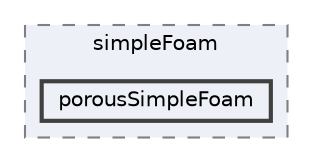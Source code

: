 digraph "applications/solvers/incompressible/simpleFoam/porousSimpleFoam"
{
 // LATEX_PDF_SIZE
  bgcolor="transparent";
  edge [fontname=Helvetica,fontsize=10,labelfontname=Helvetica,labelfontsize=10];
  node [fontname=Helvetica,fontsize=10,shape=box,height=0.2,width=0.4];
  compound=true
  subgraph clusterdir_e60ee3723b55ccdaf7511a7c56716fa2 {
    graph [ bgcolor="#edf0f7", pencolor="grey50", label="simpleFoam", fontname=Helvetica,fontsize=10 style="filled,dashed", URL="dir_e60ee3723b55ccdaf7511a7c56716fa2.html",tooltip=""]
  dir_03decea705bc0c0c22f85f91452a296f [label="porousSimpleFoam", fillcolor="#edf0f7", color="grey25", style="filled,bold", URL="dir_03decea705bc0c0c22f85f91452a296f.html",tooltip=""];
  }
}

